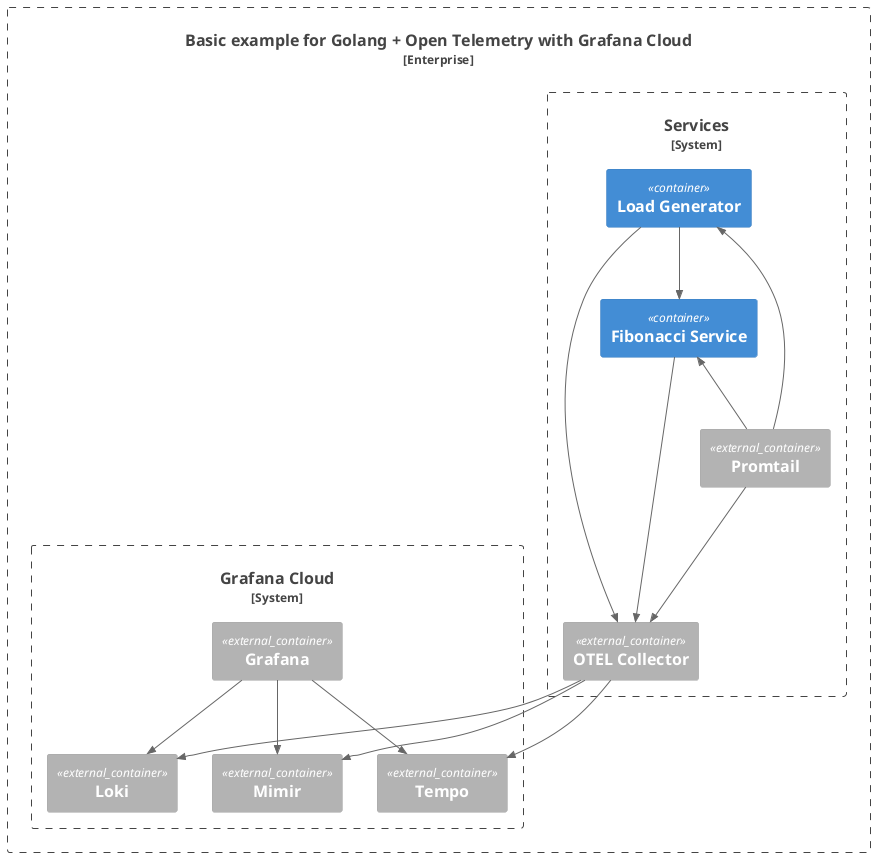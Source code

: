 @startuml
!include <C4/C4_Container>

Enterprise_Boundary(example, "Basic example for Golang + Open Telemetry with Grafana Cloud") {
    System_Boundary(services, "Services") {
            Container(loadGenerator, "Load Generator")
            Container(fibonacci, "Fibonacci Service")
            Container_Ext(collector, "OTEL Collector")
            Container_Ext(promtail, "Promtail")
    }

    System_Boundary(grafanaCloud, "Grafana Cloud") {
        Container_Ext(loki, "Loki")
        Container_Ext(mimir, "Mimir")
        Container_Ext(tempo, "Tempo")
        Container_Ext(grafana, "Grafana")
    }

    Rel(loadGenerator, fibonacci, "")
    
    Rel(loadGenerator, collector, "")
    Rel(fibonacci, collector, "")
    
    Rel_Up(promtail, loadGenerator, "")
    Rel_Up(promtail, fibonacci, "")
    Rel(promtail, collector, "")

    Rel(collector, loki, "")
    Rel(collector, mimir, "")
    Rel(collector, tempo, "")

    Rel(grafana, loki, "")
    Rel(grafana, mimir, "")
    Rel(grafana, tempo, "")
}

@enduml